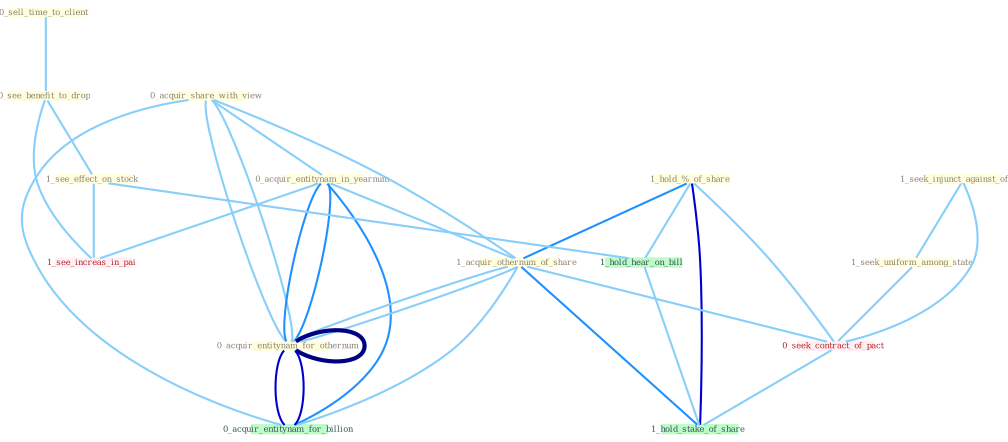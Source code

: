 Graph G{ 
    node
    [shape=polygon,style=filled,width=.5,height=.06,color="#BDFCC9",fixedsize=true,fontsize=4,
    fontcolor="#2f4f4f"];
    {node
    [color="#ffffe0", fontcolor="#8b7d6b"] "0_sell_time_to_client " "0_acquir_share_with_view " "1_hold_%_of_share " "0_see_benefit_to_drop " "0_acquir_entitynam_in_yearnum " "1_acquir_othernum_of_share " "0_acquir_entitynam_for_othernum " "0_acquir_entitynam_for_othernum " "1_seek_injunct_against_offer " "1_see_effect_on_stock " "1_seek_uniform_among_state "}
{node [color="#fff0f5", fontcolor="#b22222"] "0_seek_contract_of_pact " "1_see_increas_in_pai "}
edge [color="#B0E2FF"];

	"0_sell_time_to_client " -- "0_see_benefit_to_drop " [w="1", color="#87cefa" ];
	"0_acquir_share_with_view " -- "0_acquir_entitynam_in_yearnum " [w="1", color="#87cefa" ];
	"0_acquir_share_with_view " -- "1_acquir_othernum_of_share " [w="1", color="#87cefa" ];
	"0_acquir_share_with_view " -- "0_acquir_entitynam_for_othernum " [w="1", color="#87cefa" ];
	"0_acquir_share_with_view " -- "0_acquir_entitynam_for_othernum " [w="1", color="#87cefa" ];
	"0_acquir_share_with_view " -- "0_acquir_entitynam_for_billion " [w="1", color="#87cefa" ];
	"1_hold_%_of_share " -- "1_acquir_othernum_of_share " [w="2", color="#1e90ff" , len=0.8];
	"1_hold_%_of_share " -- "0_seek_contract_of_pact " [w="1", color="#87cefa" ];
	"1_hold_%_of_share " -- "1_hold_hear_on_bill " [w="1", color="#87cefa" ];
	"1_hold_%_of_share " -- "1_hold_stake_of_share " [w="3", color="#0000cd" , len=0.6];
	"0_see_benefit_to_drop " -- "1_see_effect_on_stock " [w="1", color="#87cefa" ];
	"0_see_benefit_to_drop " -- "1_see_increas_in_pai " [w="1", color="#87cefa" ];
	"0_acquir_entitynam_in_yearnum " -- "1_acquir_othernum_of_share " [w="1", color="#87cefa" ];
	"0_acquir_entitynam_in_yearnum " -- "0_acquir_entitynam_for_othernum " [w="2", color="#1e90ff" , len=0.8];
	"0_acquir_entitynam_in_yearnum " -- "0_acquir_entitynam_for_othernum " [w="2", color="#1e90ff" , len=0.8];
	"0_acquir_entitynam_in_yearnum " -- "0_acquir_entitynam_for_billion " [w="2", color="#1e90ff" , len=0.8];
	"0_acquir_entitynam_in_yearnum " -- "1_see_increas_in_pai " [w="1", color="#87cefa" ];
	"1_acquir_othernum_of_share " -- "0_acquir_entitynam_for_othernum " [w="1", color="#87cefa" ];
	"1_acquir_othernum_of_share " -- "0_acquir_entitynam_for_othernum " [w="1", color="#87cefa" ];
	"1_acquir_othernum_of_share " -- "0_seek_contract_of_pact " [w="1", color="#87cefa" ];
	"1_acquir_othernum_of_share " -- "0_acquir_entitynam_for_billion " [w="1", color="#87cefa" ];
	"1_acquir_othernum_of_share " -- "1_hold_stake_of_share " [w="2", color="#1e90ff" , len=0.8];
	"0_acquir_entitynam_for_othernum " -- "0_acquir_entitynam_for_othernum " [w="4", style=bold, color="#000080", len=0.4];
	"0_acquir_entitynam_for_othernum " -- "0_acquir_entitynam_for_billion " [w="3", color="#0000cd" , len=0.6];
	"0_acquir_entitynam_for_othernum " -- "0_acquir_entitynam_for_billion " [w="3", color="#0000cd" , len=0.6];
	"1_seek_injunct_against_offer " -- "1_seek_uniform_among_state " [w="1", color="#87cefa" ];
	"1_seek_injunct_against_offer " -- "0_seek_contract_of_pact " [w="1", color="#87cefa" ];
	"1_see_effect_on_stock " -- "1_see_increas_in_pai " [w="1", color="#87cefa" ];
	"1_see_effect_on_stock " -- "1_hold_hear_on_bill " [w="1", color="#87cefa" ];
	"1_seek_uniform_among_state " -- "0_seek_contract_of_pact " [w="1", color="#87cefa" ];
	"0_seek_contract_of_pact " -- "1_hold_stake_of_share " [w="1", color="#87cefa" ];
	"1_hold_hear_on_bill " -- "1_hold_stake_of_share " [w="1", color="#87cefa" ];
}